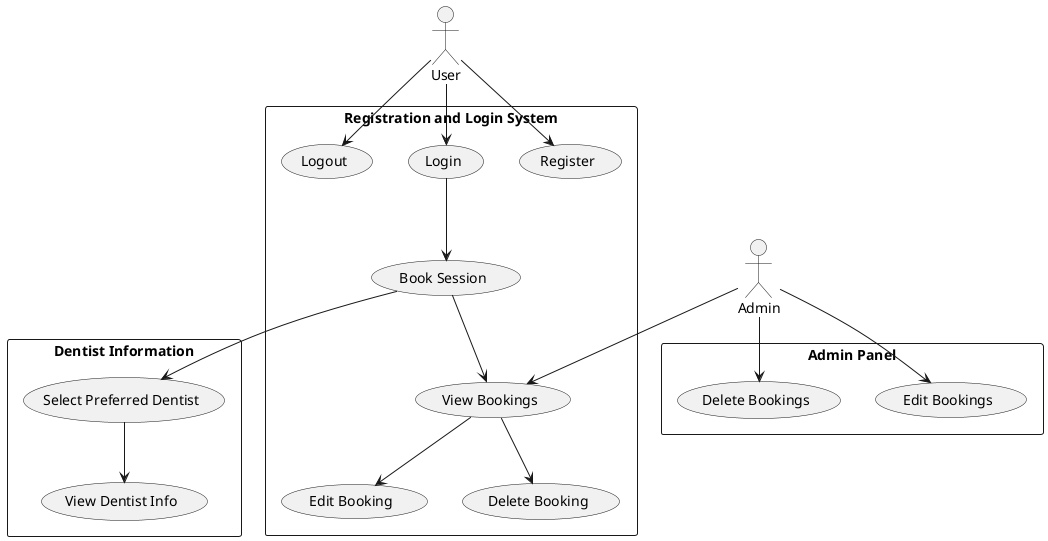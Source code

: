 @startuml
actor "User" as User
actor "Admin" as Admin

rectangle "Registration and Login System" {
  User --> (Register)
  User --> (Login)
  User --> (Logout)
  
  (Login) --> (Book Session)
  (Book Session) --> (View Bookings)
  (View Bookings) --> (Edit Booking)
  (View Bookings) --> (Delete Booking)
}

rectangle "Admin Panel" {
  Admin --> (View Bookings)
  Admin --> (Edit Bookings)
  Admin --> (Delete Bookings)
}

rectangle "Dentist Information" {
  (Book Session) --> (Select Preferred Dentist)
  (Select Preferred Dentist) --> (View Dentist Info)
}

@enduml